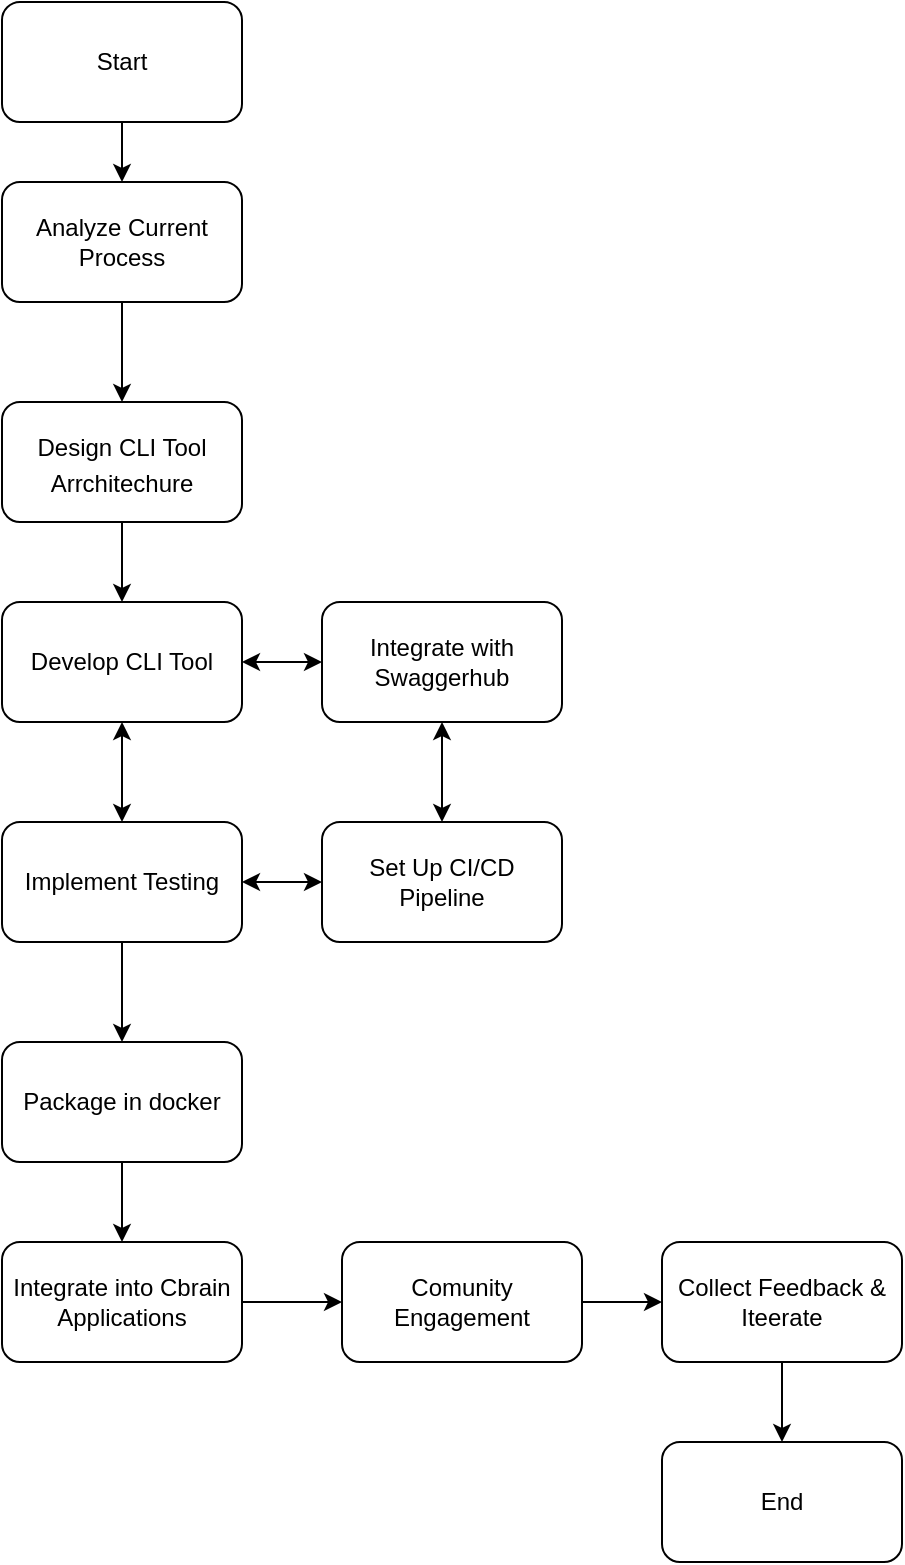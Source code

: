 <mxfile version="26.1.3">
  <diagram name="Page-1" id="b6obBKatxwg_O9KsBXw_">
    <mxGraphModel dx="1378" dy="786" grid="1" gridSize="10" guides="1" tooltips="1" connect="1" arrows="1" fold="1" page="1" pageScale="1" pageWidth="850" pageHeight="1100" math="0" shadow="0">
      <root>
        <mxCell id="0" />
        <mxCell id="1" parent="0" />
        <mxCell id="dhxLmd8erm8z7lSD_FkU-6" style="edgeStyle=orthogonalEdgeStyle;rounded=0;orthogonalLoop=1;jettySize=auto;html=1;" edge="1" parent="1" source="dhxLmd8erm8z7lSD_FkU-1" target="dhxLmd8erm8z7lSD_FkU-2">
          <mxGeometry relative="1" as="geometry" />
        </mxCell>
        <mxCell id="dhxLmd8erm8z7lSD_FkU-1" value="&lt;font style=&quot;font-size: 12px;&quot;&gt;Start&lt;/font&gt;" style="rounded=1;whiteSpace=wrap;html=1;" vertex="1" parent="1">
          <mxGeometry x="240" y="60" width="120" height="60" as="geometry" />
        </mxCell>
        <mxCell id="dhxLmd8erm8z7lSD_FkU-7" style="edgeStyle=orthogonalEdgeStyle;rounded=0;orthogonalLoop=1;jettySize=auto;html=1;" edge="1" parent="1" source="dhxLmd8erm8z7lSD_FkU-2" target="dhxLmd8erm8z7lSD_FkU-3">
          <mxGeometry relative="1" as="geometry" />
        </mxCell>
        <mxCell id="dhxLmd8erm8z7lSD_FkU-2" value="Analyze Current Process" style="rounded=1;whiteSpace=wrap;html=1;" vertex="1" parent="1">
          <mxGeometry x="240" y="150" width="120" height="60" as="geometry" />
        </mxCell>
        <mxCell id="dhxLmd8erm8z7lSD_FkU-8" style="edgeStyle=orthogonalEdgeStyle;rounded=0;orthogonalLoop=1;jettySize=auto;html=1;entryX=0.5;entryY=0;entryDx=0;entryDy=0;" edge="1" parent="1" source="dhxLmd8erm8z7lSD_FkU-3" target="dhxLmd8erm8z7lSD_FkU-4">
          <mxGeometry relative="1" as="geometry" />
        </mxCell>
        <mxCell id="dhxLmd8erm8z7lSD_FkU-3" value="&lt;sub&gt;&lt;font style=&quot;font-size: 12px;&quot;&gt;Design CLI Tool Arrchitechure&lt;/font&gt;&lt;/sub&gt;" style="rounded=1;whiteSpace=wrap;html=1;align=center;" vertex="1" parent="1">
          <mxGeometry x="240" y="260" width="120" height="60" as="geometry" />
        </mxCell>
        <mxCell id="dhxLmd8erm8z7lSD_FkU-4" value="Develop CLI Tool" style="rounded=1;whiteSpace=wrap;html=1;" vertex="1" parent="1">
          <mxGeometry x="240" y="360" width="120" height="60" as="geometry" />
        </mxCell>
        <mxCell id="dhxLmd8erm8z7lSD_FkU-11" style="edgeStyle=orthogonalEdgeStyle;rounded=0;orthogonalLoop=1;jettySize=auto;html=1;" edge="1" parent="1" source="dhxLmd8erm8z7lSD_FkU-5" target="dhxLmd8erm8z7lSD_FkU-10">
          <mxGeometry relative="1" as="geometry" />
        </mxCell>
        <mxCell id="dhxLmd8erm8z7lSD_FkU-5" value="Implement Testing" style="rounded=1;whiteSpace=wrap;html=1;" vertex="1" parent="1">
          <mxGeometry x="240" y="470" width="120" height="60" as="geometry" />
        </mxCell>
        <mxCell id="dhxLmd8erm8z7lSD_FkU-27" style="edgeStyle=orthogonalEdgeStyle;rounded=0;orthogonalLoop=1;jettySize=auto;html=1;entryX=0.5;entryY=0;entryDx=0;entryDy=0;" edge="1" parent="1" source="dhxLmd8erm8z7lSD_FkU-10" target="dhxLmd8erm8z7lSD_FkU-13">
          <mxGeometry relative="1" as="geometry" />
        </mxCell>
        <mxCell id="dhxLmd8erm8z7lSD_FkU-10" value="Package in docker" style="rounded=1;whiteSpace=wrap;html=1;" vertex="1" parent="1">
          <mxGeometry x="240" y="580" width="120" height="60" as="geometry" />
        </mxCell>
        <mxCell id="dhxLmd8erm8z7lSD_FkU-28" style="edgeStyle=orthogonalEdgeStyle;rounded=0;orthogonalLoop=1;jettySize=auto;html=1;entryX=0;entryY=0.5;entryDx=0;entryDy=0;" edge="1" parent="1" source="dhxLmd8erm8z7lSD_FkU-13" target="dhxLmd8erm8z7lSD_FkU-24">
          <mxGeometry relative="1" as="geometry" />
        </mxCell>
        <mxCell id="dhxLmd8erm8z7lSD_FkU-13" value="Integrate into Cbrain&lt;div&gt;Applications&lt;/div&gt;" style="rounded=1;whiteSpace=wrap;html=1;" vertex="1" parent="1">
          <mxGeometry x="240" y="680" width="120" height="60" as="geometry" />
        </mxCell>
        <mxCell id="dhxLmd8erm8z7lSD_FkU-14" value="Set Up CI/CD&lt;br&gt;Pipeline" style="rounded=1;whiteSpace=wrap;html=1;" vertex="1" parent="1">
          <mxGeometry x="400" y="470" width="120" height="60" as="geometry" />
        </mxCell>
        <mxCell id="dhxLmd8erm8z7lSD_FkU-15" value="" style="endArrow=classic;startArrow=classic;html=1;rounded=0;entryX=0;entryY=0.5;entryDx=0;entryDy=0;" edge="1" parent="1" target="dhxLmd8erm8z7lSD_FkU-14">
          <mxGeometry width="50" height="50" relative="1" as="geometry">
            <mxPoint x="360" y="500" as="sourcePoint" />
            <mxPoint x="410" y="450" as="targetPoint" />
          </mxGeometry>
        </mxCell>
        <mxCell id="dhxLmd8erm8z7lSD_FkU-16" value="&lt;font style=&quot;font-size: 12px;&quot;&gt;Integrate with Swaggerhub&lt;/font&gt;" style="rounded=1;whiteSpace=wrap;html=1;" vertex="1" parent="1">
          <mxGeometry x="400" y="360" width="120" height="60" as="geometry" />
        </mxCell>
        <mxCell id="dhxLmd8erm8z7lSD_FkU-17" value="" style="endArrow=classic;startArrow=classic;html=1;rounded=0;entryX=0;entryY=0.5;entryDx=0;entryDy=0;" edge="1" parent="1" target="dhxLmd8erm8z7lSD_FkU-16">
          <mxGeometry width="50" height="50" relative="1" as="geometry">
            <mxPoint x="360" y="390" as="sourcePoint" />
            <mxPoint x="410" y="340" as="targetPoint" />
          </mxGeometry>
        </mxCell>
        <mxCell id="dhxLmd8erm8z7lSD_FkU-18" value="" style="endArrow=classic;startArrow=classic;html=1;rounded=0;entryX=0.5;entryY=1;entryDx=0;entryDy=0;" edge="1" parent="1" target="dhxLmd8erm8z7lSD_FkU-16">
          <mxGeometry width="50" height="50" relative="1" as="geometry">
            <mxPoint x="460" y="470" as="sourcePoint" />
            <mxPoint x="510" y="420" as="targetPoint" />
          </mxGeometry>
        </mxCell>
        <mxCell id="dhxLmd8erm8z7lSD_FkU-23" value="" style="endArrow=classic;startArrow=classic;html=1;rounded=0;entryX=0.5;entryY=1;entryDx=0;entryDy=0;" edge="1" parent="1" target="dhxLmd8erm8z7lSD_FkU-4">
          <mxGeometry width="50" height="50" relative="1" as="geometry">
            <mxPoint x="300" y="470" as="sourcePoint" />
            <mxPoint x="350" y="420" as="targetPoint" />
          </mxGeometry>
        </mxCell>
        <mxCell id="dhxLmd8erm8z7lSD_FkU-29" style="edgeStyle=orthogonalEdgeStyle;rounded=0;orthogonalLoop=1;jettySize=auto;html=1;entryX=0;entryY=0.5;entryDx=0;entryDy=0;" edge="1" parent="1" source="dhxLmd8erm8z7lSD_FkU-24" target="dhxLmd8erm8z7lSD_FkU-25">
          <mxGeometry relative="1" as="geometry" />
        </mxCell>
        <mxCell id="dhxLmd8erm8z7lSD_FkU-24" value="Comunity Engagement" style="rounded=1;whiteSpace=wrap;html=1;" vertex="1" parent="1">
          <mxGeometry x="410" y="680" width="120" height="60" as="geometry" />
        </mxCell>
        <mxCell id="dhxLmd8erm8z7lSD_FkU-30" style="edgeStyle=orthogonalEdgeStyle;rounded=0;orthogonalLoop=1;jettySize=auto;html=1;entryX=0.5;entryY=0;entryDx=0;entryDy=0;" edge="1" parent="1" source="dhxLmd8erm8z7lSD_FkU-25" target="dhxLmd8erm8z7lSD_FkU-26">
          <mxGeometry relative="1" as="geometry" />
        </mxCell>
        <mxCell id="dhxLmd8erm8z7lSD_FkU-25" value="Collect Feedback &amp;amp; Iteerate" style="rounded=1;whiteSpace=wrap;html=1;" vertex="1" parent="1">
          <mxGeometry x="570" y="680" width="120" height="60" as="geometry" />
        </mxCell>
        <mxCell id="dhxLmd8erm8z7lSD_FkU-26" value="End" style="rounded=1;whiteSpace=wrap;html=1;" vertex="1" parent="1">
          <mxGeometry x="570" y="780" width="120" height="60" as="geometry" />
        </mxCell>
      </root>
    </mxGraphModel>
  </diagram>
</mxfile>
